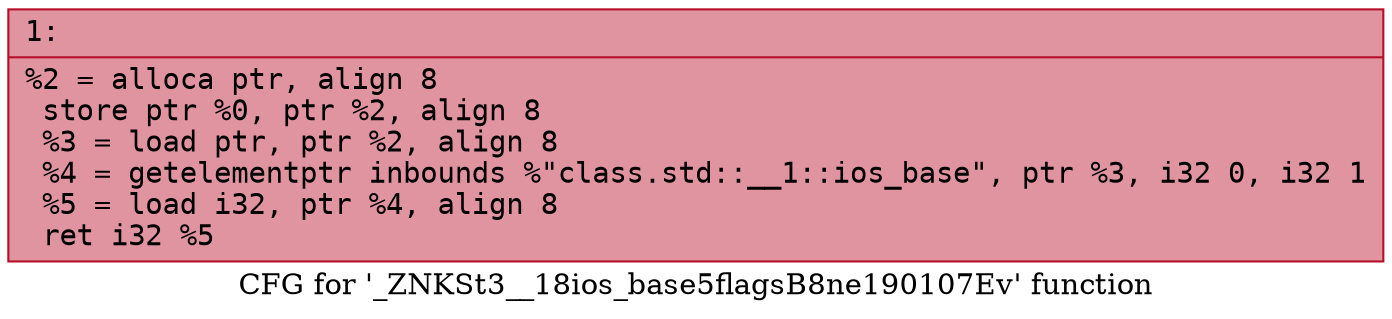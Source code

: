 digraph "CFG for '_ZNKSt3__18ios_base5flagsB8ne190107Ev' function" {
	label="CFG for '_ZNKSt3__18ios_base5flagsB8ne190107Ev' function";

	Node0x6000005c7480 [shape=record,color="#b70d28ff", style=filled, fillcolor="#b70d2870" fontname="Courier",label="{1:\l|  %2 = alloca ptr, align 8\l  store ptr %0, ptr %2, align 8\l  %3 = load ptr, ptr %2, align 8\l  %4 = getelementptr inbounds %\"class.std::__1::ios_base\", ptr %3, i32 0, i32 1\l  %5 = load i32, ptr %4, align 8\l  ret i32 %5\l}"];
}

